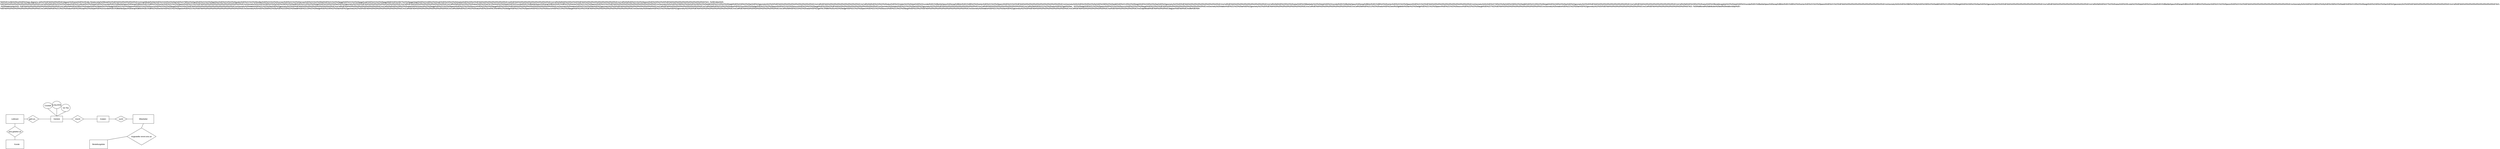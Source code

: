 <mxfile version="24.7.17">
  <diagram id="R2lEEEUBdFMjLlhIrx00" name="Page-1">
    <mxGraphModel dx="1245" dy="653" grid="1" gridSize="10" guides="1" tooltips="1" connect="1" arrows="1" fold="1" page="1" pageScale="1" pageWidth="850" pageHeight="1100" math="0" shadow="0" extFonts="Permanent Marker^https://fonts.googleapis.com/css?family=Permanent+Marker">
      <root>
        <mxCell id="0" />
        <mxCell id="1" parent="0" />
        <mxCell id="2lJx8aIQyMY3eyVQErQr-6" value="Zutaten" style="shape=rectangle;whiteSpace=wrap;html=1;direction=south;align=center;" vertex="1" parent="1">
          <mxGeometry x="650" y="780" width="80" height="40" as="geometry" />
        </mxCell>
        <mxCell id="2lJx8aIQyMY3eyVQErQr-7" value="Mitarbeiter" style="shape=rectangle;whiteSpace=wrap;html=1;" vertex="1" parent="1">
          <mxGeometry x="890" y="770" width="140" height="60" as="geometry" />
        </mxCell>
        <mxCell id="2lJx8aIQyMY3eyVQErQr-17" value="sucht" style="rhombus;whiteSpace=wrap;html=1;" vertex="1" parent="1">
          <mxGeometry x="770" y="780" width="80" height="40" as="geometry" />
        </mxCell>
        <mxCell id="2lJx8aIQyMY3eyVQErQr-19" value="Cocktail" style="ellipse;whiteSpace=wrap;html=1;" vertex="1" parent="1">
          <mxGeometry x="290" y="690" width="60" height="40" as="geometry" />
        </mxCell>
        <mxCell id="2lJx8aIQyMY3eyVQErQr-21" value="Long drink" style="ellipse;whiteSpace=wrap;html=1;" vertex="1" parent="1">
          <mxGeometry x="350" y="680" width="60" height="50" as="geometry" />
        </mxCell>
        <mxCell id="2lJx8aIQyMY3eyVQErQr-22" value="Ice-Tea" style="ellipse;whiteSpace=wrap;html=1;" vertex="1" parent="1">
          <mxGeometry x="410" y="700" width="60" height="50" as="geometry" />
        </mxCell>
        <mxCell id="2lJx8aIQyMY3eyVQErQr-26" value="geht an..." style="rhombus;whiteSpace=wrap;html=1;" vertex="1" parent="1">
          <mxGeometry x="180" y="775" width="80" height="50" as="geometry" />
        </mxCell>
        <mxCell id="2lJx8aIQyMY3eyVQErQr-27" value="" style="endArrow=none;html=1;rounded=0;entryX=0;entryY=0.5;entryDx=0;entryDy=0;exitX=1;exitY=0.5;exitDx=0;exitDy=0;" edge="1" parent="1" source="2lJx8aIQyMY3eyVQErQr-17" target="2lJx8aIQyMY3eyVQErQr-7">
          <mxGeometry width="50" height="50" relative="1" as="geometry">
            <mxPoint x="650" y="530" as="sourcePoint" />
            <mxPoint x="700" y="480" as="targetPoint" />
          </mxGeometry>
        </mxCell>
        <mxCell id="2lJx8aIQyMY3eyVQErQr-28" value="" style="endArrow=none;html=1;rounded=0;exitX=0.5;exitY=0;exitDx=0;exitDy=0;entryX=0;entryY=0.5;entryDx=0;entryDy=0;" edge="1" parent="1" source="2lJx8aIQyMY3eyVQErQr-6" target="2lJx8aIQyMY3eyVQErQr-17">
          <mxGeometry width="50" height="50" relative="1" as="geometry">
            <mxPoint x="550" y="730" as="sourcePoint" />
            <mxPoint x="590" y="700" as="targetPoint" />
          </mxGeometry>
        </mxCell>
        <mxCell id="2lJx8aIQyMY3eyVQErQr-29" value="" style="endArrow=none;html=1;rounded=0;entryX=0.5;entryY=1;entryDx=0;entryDy=0;exitX=0;exitY=0.5;exitDx=0;exitDy=0;" edge="1" parent="1" source="2lJx8aIQyMY3eyVQErQr-43" target="2lJx8aIQyMY3eyVQErQr-21">
          <mxGeometry width="50" height="50" relative="1" as="geometry">
            <mxPoint x="250" y="520" as="sourcePoint" />
            <mxPoint x="300" y="470" as="targetPoint" />
          </mxGeometry>
        </mxCell>
        <mxCell id="2lJx8aIQyMY3eyVQErQr-30" value="" style="endArrow=none;html=1;rounded=0;exitX=0;exitY=0.5;exitDx=0;exitDy=0;entryX=0.5;entryY=1;entryDx=0;entryDy=0;" edge="1" parent="1" source="2lJx8aIQyMY3eyVQErQr-43" target="2lJx8aIQyMY3eyVQErQr-19">
          <mxGeometry width="50" height="50" relative="1" as="geometry">
            <mxPoint x="230" y="580" as="sourcePoint" />
            <mxPoint x="280" y="530" as="targetPoint" />
          </mxGeometry>
        </mxCell>
        <mxCell id="2lJx8aIQyMY3eyVQErQr-31" value="" style="endArrow=none;html=1;rounded=0;entryX=0.5;entryY=1;entryDx=0;entryDy=0;exitX=0;exitY=0.5;exitDx=0;exitDy=0;" edge="1" parent="1" source="2lJx8aIQyMY3eyVQErQr-43" target="2lJx8aIQyMY3eyVQErQr-22">
          <mxGeometry width="50" height="50" relative="1" as="geometry">
            <mxPoint x="540" y="770" as="sourcePoint" />
            <mxPoint x="390" y="520" as="targetPoint" />
          </mxGeometry>
        </mxCell>
        <mxCell id="2lJx8aIQyMY3eyVQErQr-32" value="" style="endArrow=none;html=1;rounded=0;entryX=0.5;entryY=1;entryDx=0;entryDy=0;exitX=1;exitY=0.5;exitDx=0;exitDy=0;" edge="1" parent="1" source="2lJx8aIQyMY3eyVQErQr-44" target="2lJx8aIQyMY3eyVQErQr-6">
          <mxGeometry width="50" height="50" relative="1" as="geometry">
            <mxPoint x="360" y="640" as="sourcePoint" />
            <mxPoint x="410" y="590" as="targetPoint" />
          </mxGeometry>
        </mxCell>
        <mxCell id="2lJx8aIQyMY3eyVQErQr-35" value="&lt;span style=&quot;white-space: pre;&quot;&gt;&#x9;&lt;/span&gt;Kunde" style="rounded=0;whiteSpace=wrap;html=1;" vertex="1" parent="1">
          <mxGeometry x="40" y="940" width="120" height="60" as="geometry" />
        </mxCell>
        <mxCell id="2lJx8aIQyMY3eyVQErQr-36" value="" style="endArrow=none;html=1;rounded=0;entryX=0;entryY=0.5;entryDx=0;entryDy=0;exitX=1;exitY=0.5;exitDx=0;exitDy=0;" edge="1" parent="1" source="2lJx8aIQyMY3eyVQErQr-37" target="2lJx8aIQyMY3eyVQErQr-26">
          <mxGeometry width="50" height="50" relative="1" as="geometry">
            <mxPoint x="110" y="800" as="sourcePoint" />
            <mxPoint x="190" y="680" as="targetPoint" />
          </mxGeometry>
        </mxCell>
        <mxCell id="2lJx8aIQyMY3eyVQErQr-37" value="Lieferant" style="rounded=0;whiteSpace=wrap;html=1;" vertex="1" parent="1">
          <mxGeometry x="40" y="770" width="120" height="60" as="geometry" />
        </mxCell>
        <mxCell id="2lJx8aIQyMY3eyVQErQr-38" value="wird geliefert an" style="rhombus;whiteSpace=wrap;html=1;" vertex="1" parent="1">
          <mxGeometry x="45" y="850" width="110" height="70" as="geometry" />
        </mxCell>
        <mxCell id="2lJx8aIQyMY3eyVQErQr-39" value="" style="endArrow=none;html=1;rounded=0;entryX=0.5;entryY=1;entryDx=0;entryDy=0;exitX=0.5;exitY=0;exitDx=0;exitDy=0;" edge="1" parent="1" source="2lJx8aIQyMY3eyVQErQr-38" target="2lJx8aIQyMY3eyVQErQr-37">
          <mxGeometry width="50" height="50" relative="1" as="geometry">
            <mxPoint x="50" y="890" as="sourcePoint" />
            <mxPoint x="100" y="840" as="targetPoint" />
          </mxGeometry>
        </mxCell>
        <mxCell id="2lJx8aIQyMY3eyVQErQr-42" value="" style="endArrow=none;html=1;rounded=0;entryX=0.5;entryY=1;entryDx=0;entryDy=0;exitX=0.5;exitY=0;exitDx=0;exitDy=0;" edge="1" parent="1" source="2lJx8aIQyMY3eyVQErQr-35" target="2lJx8aIQyMY3eyVQErQr-38">
          <mxGeometry width="50" height="50" relative="1" as="geometry">
            <mxPoint x="120" y="900" as="sourcePoint" />
            <mxPoint x="110" y="840" as="targetPoint" />
          </mxGeometry>
        </mxCell>
        <mxCell id="2lJx8aIQyMY3eyVQErQr-44" value="mischt" style="rhombus;whiteSpace=wrap;html=1;" vertex="1" parent="1">
          <mxGeometry x="480" y="775" width="80" height="50" as="geometry" />
        </mxCell>
        <mxCell id="2lJx8aIQyMY3eyVQErQr-45" value="" style="endArrow=none;html=1;rounded=0;entryX=0.5;entryY=1;entryDx=0;entryDy=0;exitX=1;exitY=0.5;exitDx=0;exitDy=0;" edge="1" parent="1" source="2lJx8aIQyMY3eyVQErQr-26" target="2lJx8aIQyMY3eyVQErQr-43">
          <mxGeometry width="50" height="50" relative="1" as="geometry">
            <mxPoint x="320" y="800" as="sourcePoint" />
            <mxPoint x="560" y="800" as="targetPoint" />
          </mxGeometry>
        </mxCell>
        <mxCell id="2lJx8aIQyMY3eyVQErQr-43" value="Getränk" style="shape=rectangle;whiteSpace=wrap;html=1;direction=south;align=center;" vertex="1" parent="1">
          <mxGeometry x="340" y="780" width="80" height="40" as="geometry" />
        </mxCell>
        <mxCell id="2lJx8aIQyMY3eyVQErQr-47" value="" style="endArrow=none;html=1;rounded=0;entryX=0;entryY=0.5;entryDx=0;entryDy=0;exitX=0.5;exitY=0;exitDx=0;exitDy=0;" edge="1" parent="1" source="2lJx8aIQyMY3eyVQErQr-43" target="2lJx8aIQyMY3eyVQErQr-44">
          <mxGeometry width="50" height="50" relative="1" as="geometry">
            <mxPoint x="560" y="820" as="sourcePoint" />
            <mxPoint x="580" y="820" as="targetPoint" />
          </mxGeometry>
        </mxCell>
        <mxCell id="2lJx8aIQyMY3eyVQErQr-51" value="Bestellungsliste" style="rounded=0;whiteSpace=wrap;html=1;" vertex="1" parent="1">
          <mxGeometry x="600" y="940" width="120" height="60" as="geometry" />
        </mxCell>
        <mxCell id="2lJx8aIQyMY3eyVQErQr-53" value="Angestellte nimmt eins an" style="rhombus;whiteSpace=wrap;html=1;" vertex="1" parent="1">
          <mxGeometry x="850" y="860" width="195" height="115" as="geometry" />
        </mxCell>
        <UserObject label="%0A%3Cmxfile%20host%3D%22app.diagrams.net%22%3E%0A%20%20%3Cdiagram%20name%3D%22Entity-Relationship%20Model%22%3E%0A%20%20%20%20%3CmxGraphModel%20dx%3D%221024%22%20dy%3D%22768%22%20grid%3D%221%22%20gridSize%3D%2210%22%20guides%3D%221%22%20tooltips%3D%221%22%20connect%3D%221%22%20arrows%3D%221%22%20fold%3D%221%22%20page%3D%221%22%20pageScale%3D%221%22%20pageWidth%3D%22827%22%20pageHeight%3D%221169%22%20math%3D%220%22%20shadow%3D%220%22%3E%0A%20%20%20%20%20%20%3Croot%3E%0A%20%20%20%20%20%20%20%20%3CmxCell%20id%3D%220%22%20/%3E%0A%20%20%20%20%20%20%20%20%3CmxCell%20id%3D%221%22%20parent%3D%220%22%20/%3E%0A%20%20%20%20%20%20%20%20%3C%21--%20Entities%20--%3E%0A%20%20%20%20%20%20%20%20%3CmxCell%20id%3D%222%22%20value%3D%22Lieferant%22%20style%3D%22rounded%3D1%3BwhiteSpace%3Dwrap%3Bhtml%3D1%3B%22%20vertex%3D%221%22%20parent%3D%221%22%3E%0A%20%20%20%20%20%20%20%20%20%20%3CmxGeometry%20x%3D%2280%22%20y%3D%2260%22%20width%3D%22120%22%20height%3D%2240%22%20as%3D%22geometry%22%20/%3E%0A%20%20%20%20%20%20%20%20%3C/mxCell%3E%0A%20%20%20%20%20%20%20%20%3CmxCell%20id%3D%223%22%20value%3D%22Getr%C3%A4nk%22%20style%3D%22rounded%3D1%3BwhiteSpace%3Dwrap%3Bhtml%3D1%3B%22%20vertex%3D%221%22%20parent%3D%221%22%3E%0A%20%20%20%20%20%20%20%20%20%20%3CmxGeometry%20x%3D%22300%22%20y%3D%2260%22%20width%3D%22120%22%20height%3D%2240%22%20as%3D%22geometry%22%20/%3E%0A%20%20%20%20%20%20%20%20%3C/mxCell%3E%0A%20%20%20%20%20%20%20%20%3CmxCell%20id%3D%224%22%20value%3D%22Zutaten%22%20style%3D%22rounded%3D1%3BwhiteSpace%3Dwrap%3Bhtml%3D1%3B%22%20vertex%3D%221%22%20parent%3D%221%22%3E%0A%20%20%20%20%20%20%20%20%20%20%3CmxGeometry%20x%3D%22520%22%20y%3D%2260%22%20width%3D%22120%22%20height%3D%2240%22%20as%3D%22geometry%22%20/%3E%0A%20%20%20%20%20%20%20%20%3C/mxCell%3E%0A%20%20%20%20%20%20%20%20%3CmxCell%20id%3D%225%22%20value%3D%22Mitarbeiter%22%20style%3D%22rounded%3D1%3BwhiteSpace%3Dwrap%3Bhtml%3D1%3B%22%20vertex%3D%221%22%20parent%3D%221%22%3E%0A%20%20%20%20%20%20%20%20%20%20%3CmxGeometry%20x%3D%22740%22%20y%3D%2260%22%20width%3D%22120%22%20height%3D%2240%22%20as%3D%22geometry%22%20/%3E%0A%20%20%20%20%20%20%20%20%3C/mxCell%3E%0A%20%20%20%20%20%20%20%20%3CmxCell%20id%3D%226%22%20value%3D%22Bestellungsliste%22%20style%3D%22rounded%3D1%3BwhiteSpace%3Dwrap%3Bhtml%3D1%3B%22%20vertex%3D%221%22%20parent%3D%221%22%3E%0A%20%20%20%20%20%20%20%20%20%20%3CmxGeometry%20x%3D%22960%22%20y%3D%2260%22%20width%3D%22120%22%20height%3D%2240%22%20as%3D%22geometry%22%20/%3E%0A%20%20%20%20%20%20%20%20%3C/mxCell%3E%0A%20%20%20%20%20%20%20%20%3CmxCell%20id%3D%227%22%20value%3D%22Kunde%22%20style%3D%22rounded%3D1%3BwhiteSpace%3Dwrap%3Bhtml%3D1%3B%22%20vertex%3D%221%22%20parent%3D%221%22%3E%0A%20%20%20%20%20%20%20%20%20%20%3CmxGeometry%20x%3D%221180%22%20y%3D%2260%22%20width%3D%22120%22%20height%3D%2240%22%20as%3D%22geometry%22%20/%3E%0A%20%20%20%20%20%20%20%20%3C/mxCell%3E%0A%20%20%20%20%20%20%20%20%3C%21--%20Relationships%20--%3E%0A%20%20%20%20%20%20%20%20%3CmxCell%20id%3D%228%22%20value%3D%22liefert%22%20edge%3D%221%22%20parent%3D%221%22%20source%3D%222%22%20target%3D%224%22%3E%0A%20%20%20%20%20%20%20%20%20%20%3CmxGeometry%20relative%3D%221%22%20as%3D%22geometry%22%20/%3E%0A%20%20%20%20%20%20%20%20%3C/mxCell%3E%0A%20%20%20%20%20%20%20%20%3CmxCell%20id%3D%229%22%20value%3D%22mischt%22%20edge%3D%221%22%20parent%3D%221%22%20source%3D%223%22%20target%3D%224%22%3E%0A%20%20%20%20%20%20%20%20%20%20%3CmxGeometry%20relative%3D%221%22%20as%3D%22geometry%22%20/%3E%0A%20%20%20%20%20%20%20%20%3C/mxCell%3E%0A%20%20%20%20%20%20%20%20%3CmxCell%20id%3D%2210%22%20value%3D%22sucht%22%20edge%3D%221%22%20parent%3D%221%22%20source%3D%224%22%20target%3D%225%22%3E%0A%20%20%20%20%20%20%20%20%20%20%3CmxGeometry%20relative%3D%221%22%20as%3D%22geometry%22%20/%3E%0A%20%20%20%20%20%20%20%20%3C/mxCell%3E%0A%20%20%20%20%20%20%20%20%3CmxCell%20id%3D%2211%22%20value%3D%22geht%20an...%22%20edge%3D%221%22%20parent%3D%221%22%20source%3D%222%22%20target%3D%223%22%3E%0A%20%20%20%20%20%20%20%20%20%20%3CmxGeometry%20relative%3D%221%22%20as%3D%22geometry%22%20/%3E%0A%20%20%20%20%20%20%20%20%3C/mxCell%3E%0A%20%20%20%20%20%20%20%20%3CmxCell%20id%3D%2212%22%20value%3D%22wird%20geliefert%20an%22%20edge%3D%221%22%20parent%3D%221%22%20source%3D%222%22%20target%3D%227%22%3E%0A%20%20%20%20%20%20%20%20%20%20%3CmxGeometry%20relative%3D%221%22%20as%3D%22geometry%22%20/%3E%0A%20%20%20%20%20%20%20%20%3C/mxCell%3E%0A%20%20%20%20%20%20%20%20%3C%21--%20Additional%20attributes%20and%20relationships%20--%3E%0A%20%20%20%20%20%20%20%20%3CmxCell%20id%3D%2213%22%20value%3D%22Rezept%22%20style%3D%22rounded%3D1%3BwhiteSpace%3Dwrap%3Bhtml%3D1%3B%22%20vertex%3D%221%22%20parent%3D%221%22%3E%0A%20%20%20%20%20%20%20%20%20%20%3CmxGeometry%20x%3D%22630%22%20y%3D%22220%22%20width%3D%22120%22%20height%3D%2240%22%20as%3D%22geometry%22%20/%3E%0A%20%20%20%20%20%20%20%20%3C/mxCell%3E%0A%20%20%20%20%20%20%20%20%3CmxCell%20id%3D%2214%22%20value%3D%22enth%C3%A4lt%22%20edge%3D%221%22%20parent%3D%221%22%20source%3D%2213%22%20target%3D%224%22%3E%0A%20%20%20%20%20%20%20%20%20%20%3CmxGeometry%20relative%3D%221%22%20as%3D%22geometry%22%20/%3E%0A%20%20%20%20%20%20%20%20%3C/mxCell%3E%0A%20%20%20%20%20%20%20%20%3CmxCell%20id%3D%2215%22%20value%3D%22geh%C3%B6rt%20zu%22%20edge%3D%221%22%20parent%3D%221%22%20source%3D%2213%22%20target%3D%223%22%3E%0A%20%20%20%20%20%20%20%20%20%20%3CmxGeometry%20relative%3D%221%22%20as%3D%22geometry%22%20/%3E%0A%20%20%20%20%20%20%20%20%3C/mxCell%3E%0A%20%20%20%20%20%20%3C/root%3E%0A%20%20%20%20%3C/mxGraphModel%3E%0A%20%20%3C/diagram%3E%0A%3C/mxfile%3E%0A" link="%0A%3Cmxfile%20host%3D%22app.diagrams.net%22%3E%0A%20%20%3Cdiagram%20name%3D%22Entity-Relationship%20Model%22%3E%0A%20%20%20%20%3CmxGraphModel%20dx%3D%221024%22%20dy%3D%22768%22%20grid%3D%221%22%20gridSize%3D%2210%22%20guides%3D%221%22%20tooltips%3D%221%22%20connect%3D%221%22%20arrows%3D%221%22%20fold%3D%221%22%20page%3D%221%22%20pageScale%3D%221%22%20pageWidth%3D%22827%22%20pageHeight%3D%221169%22%20math%3D%220%22%20shadow%3D%220%22%3E%0A%20%20%20%20%20%20%3Croot%3E%0A%20%20%20%20%20%20%20%20%3CmxCell%20id%3D%220%22%20/%3E%0A%20%20%20%20%20%20%20%20%3CmxCell%20id%3D%221%22%20parent%3D%220%22%20/%3E%0A%20%20%20%20%20%20%20%20%3C%21--%20Entities%20--%3E%0A%20%20%20%20%20%20%20%20%3CmxCell%20id%3D%222%22%20value%3D%22Lieferant%22%20style%3D%22rounded%3D1%3BwhiteSpace%3Dwrap%3Bhtml%3D1%3B%22%20vertex%3D%221%22%20parent%3D%221%22%3E%0A%20%20%20%20%20%20%20%20%20%20%3CmxGeometry%20x%3D%2280%22%20y%3D%2260%22%20width%3D%22120%22%20height%3D%2240%22%20as%3D%22geometry%22%20/%3E%0A%20%20%20%20%20%20%20%20%3C/mxCell%3E%0A%20%20%20%20%20%20%20%20%3CmxCell%20id%3D%223%22%20value%3D%22Getr%C3%A4nk%22%20style%3D%22rounded%3D1%3BwhiteSpace%3Dwrap%3Bhtml%3D1%3B%22%20vertex%3D%221%22%20parent%3D%221%22%3E%0A%20%20%20%20%20%20%20%20%20%20%3CmxGeometry%20x%3D%22300%22%20y%3D%2260%22%20width%3D%22120%22%20height%3D%2240%22%20as%3D%22geometry%22%20/%3E%0A%20%20%20%20%20%20%20%20%3C/mxCell%3E%0A%20%20%20%20%20%20%20%20%3CmxCell%20id%3D%224%22%20value%3D%22Zutaten%22%20style%3D%22rounded%3D1%3BwhiteSpace%3Dwrap%3Bhtml%3D1%3B%22%20vertex%3D%221%22%20parent%3D%221%22%3E%0A%20%20%20%20%20%20%20%20%20%20%3CmxGeometry%20x%3D%22520%22%20y%3D%2260%22%20width%3D%22120%22%20height%3D%2240%22%20as%3D%22geometry%22%20/%3E%0A%20%20%20%20%20%20%20%20%3C/mxCell%3E%0A%20%20%20%20%20%20%20%20%3CmxCell%20id%3D%225%22%20value%3D%22Mitarbeiter%22%20style%3D%22rounded%3D1%3BwhiteSpace%3Dwrap%3Bhtml%3D1%3B%22%20vertex%3D%221%22%20parent%3D%221%22%3E%0A%20%20%20%20%20%20%20%20%20%20%3CmxGeometry%20x%3D%22740%22%20y%3D%2260%22%20width%3D%22120%22%20height%3D%2240%22%20as%3D%22geometry%22%20/%3E%0A%20%20%20%20%20%20%20%20%3C/mxCell%3E%0A%20%20%20%20%20%20%20%20%3CmxCell%20id%3D%226%22%20value%3D%22Bestellungsliste%22%20style%3D%22rounded%3D1%3BwhiteSpace%3Dwrap%3Bhtml%3D1%3B%22%20vertex%3D%221%22%20parent%3D%221%22%3E%0A%20%20%20%20%20%20%20%20%20%20%3CmxGeometry%20x%3D%22960%22%20y%3D%2260%22%20width%3D%22120%22%20height%3D%2240%22%20as%3D%22geometry%22%20/%3E%0A%20%20%20%20%20%20%20%20%3C/mxCell%3E%0A%20%20%20%20%20%20%20%20%3CmxCell%20id%3D%227%22%20value%3D%22Kunde%22%20style%3D%22rounded%3D1%3BwhiteSpace%3Dwrap%3Bhtml%3D1%3B%22%20vertex%3D%221%22%20parent%3D%221%22%3E%0A%20%20%20%20%20%20%20%20%20%20%3CmxGeometry%20x%3D%221180%22%20y%3D%2260%22%20width%3D%22120%22%20height%3D%2240%22%20as%3D%22geometry%22%20/%3E%0A%20%20%20%20%20%20%20%20%3C/mxCell%3E%0A%20%20%20%20%20%20%20%20%3C%21--%20Relationships%20--%3E%0A%20%20%20%20%20%20%20%20%3CmxCell%20id%3D%228%22%20value%3D%22liefert%22%20edge%3D%221%22%20parent%3D%221%22%20source%3D%222%22%20target%3D%224%22%3E%0A%20%20%20%20%20%20%20%20%20%20%3CmxGeometry%20relative%3D%221%22%20as%3D%22geometry%22%20/%3E%0A%20%20%20%20%20%20%20%20%3C/mxCell%3E%0A%20%20%20%20%20%20%20%20%3CmxCell%20id%3D%229%22%20value%3D%22mischt%22%20edge%3D%221%22%20parent%3D%221%22%20source%3D%223%22%20target%3D%224%22%3E%0A%20%20%20%20%20%20%20%20%20%20%3CmxGeometry%20relative%3D%221%22%20as%3D%22geometry%22%20/%3E%0A%20%20%20%20%20%20%20%20%3C/mxCell%3E%0A%20%20%20%20%20%20%20%20%3CmxCell%20id%3D%2210%22%20value%3D%22sucht%22%20edge%3D%221%22%20parent%3D%221%22%20source%3D%224%22%20target%3D%225%22%3E%0A%20%20%20%20%20%20%20%20%20%20%3CmxGeometry%20relative%3D%221%22%20as%3D%22geometry%22%20/%3E%0A%20%20%20%20%20%20%20%20%3C/mxCell%3E%0A%20%20%20%20%20%20%20%20%3CmxCell%20id%3D%2211%22%20value%3D%22geht%20an...%22%20edge%3D%221%22%20parent%3D%221%22%20source%3D%222%22%20target%3D%223%22%3E%0A%20%20%20%20%20%20%20%20%20%20%3CmxGeometry%20relative%3D%221%22%20as%3D%22geometry%22%20/%3E%0A%20%20%20%20%20%20%20%20%3C/mxCell%3E%0A%20%20%20%20%20%20%20%20%3CmxCell%20id%3D%2212%22%20value%3D%22wird%20geliefert%20an%22%20edge%3D%221%22%20parent%3D%221%22%20source%3D%222%22%20target%3D%227%22%3E%0A%20%20%20%20%20%20%20%20%20%20%3CmxGeometry%20relative%3D%221%22%20as%3D%22geometry%22%20/%3E%0A%20%20%20%20%20%20%20%20%3C/mxCell%3E%0A%20%20%20%20%20%20%20%20%3C%21--%20Additional%20attributes%20and%20relationships%20--%3E%0A%20%20%20%20%20%20%20%20%3CmxCell%20id%3D%2213%22%20value%3D%22Rezept%22%20style%3D%22rounded%3D1%3BwhiteSpace%3Dwrap%3Bhtml%3D1%3B%22%20vertex%3D%221%22%20parent%3D%221%22%3E%0A%20%20%20%20%20%20%20%20%20%20%3CmxGeometry%20x%3D%22630%22%20y%3D%22220%22%20width%3D%22120%22%20height%3D%2240%22%20as%3D%22geometry%22%20/%3E%0A%20%20%20%20%20%20%20%20%3C/mxCell%3E%0A%20%20%20%20%20%20%20%20%3CmxCell%20id%3D%2214%22%20value%3D%22enth%C3%A4lt%22%20edge%3D%221%22%20parent%3D%221%22%20source%3D%2213%22%20target%3D%224%22%3E%0A%20%20%20%20%20%20%20%20%20%20%3CmxGeometry%20relative%3D%221%22%20as%3D%22geometry%22%20/%3E%0A%20%20%20%20%20%20%20%20%3C/mxCell%3E%0A%20%20%20%20%20%20%20%20%3CmxCell%20id%3D%2215%22%20value%3D%22geh%C3%B6rt%20zu%22%20edge%3D%221%22%20parent%3D%221%22%20source%3D%2213%22%20target%3D%223%22%3E%0A%20%20%20%20%20%20%20%20%20%20%3CmxGeometry%20relative%3D%221%22%20as%3D%22geometry%22%20/%3E%0A%20%20%20%20%20%20%20%20%3C/mxCell%3E%0A%20%20%20%20%20%20%3C/root%3E%0A%20%20%20%20%3C/mxGraphModel%3E%0A%20%20%3C/diagram%3E%0A%3C/mxfile%3E%0A" id="2lJx8aIQyMY3eyVQErQr-59">
          <mxCell style="text;whiteSpace=wrap;html=1;" vertex="1" parent="1">
            <mxGeometry width="560" height="140" as="geometry" />
          </mxCell>
        </UserObject>
        <UserObject label="%0A%3Cmxfile%20host%3D%22app.diagrams.net%22%3E%0A%20%20%3Cdiagram%20name%3D%22Entity-Relationship%20Model%22%3E%0A%20%20%20%20%3CmxGraphModel%20dx%3D%221024%22%20dy%3D%22768%22%20grid%3D%221%22%20gridSize%3D%2210%22%20guides%3D%221%22%20tooltips%3D%221%22%20connect%3D%221%22%20arrows%3D%221%22%20fold%3D%221%22%20page%3D%221%22%20pageScale%3D%221%22%20pageWidth%3D%22827%22%20pageHeight%3D%221169%22%20math%3D%220%22%20shadow%3D%220%22%3E%0A%20%20%20%20%20%20%3Croot%3E%0A%20%20%20%20%20%20%20%20%3CmxCell%20id%3D%220%22%20/%3E%0A%20%20%20%20%20%20%20%20%3CmxCell%20id%3D%221%22%20parent%3D%220%22%20/%3E%0A%20%20%20%20%20%20%20%20%3C%21--%20Entities%20--%3E%0A%20%20%20%20%20%20%20%20%3CmxCell%20id%3D%222%22%20value%3D%22Lieferant%22%20style%3D%22rounded%3D1%3BwhiteSpace%3Dwrap%3Bhtml%3D1%3B%22%20vertex%3D%221%22%20parent%3D%221%22%3E%0A%20%20%20%20%20%20%20%20%20%20%3CmxGeometry%20x%3D%2280%22%20y%3D%2260%22%20width%3D%22120%22%20height%3D%2240%22%20as%3D%22geometry%22%20/%3E%0A%20%20%20%20%20%20%20%20%3C/mxCell%3E%0A%20%20%20%20%20%20%20%20%3CmxCell%20id%3D%223%22%20value%3D%22Getr%C3%A4nk%22%20style%3D%22rounded%3D1%3BwhiteSpace%3Dwrap%3Bhtml%3D1%3B%22%20vertex%3D%221%22%20parent%3D%221%22%3E%0A%20%20%20%20%20%20%20%20%20%20%3CmxGeometry%20x%3D%22300%22%20y%3D%2260%22%20width%3D%22120%22%20height%3D%2240%22%20as%3D%22geometry%22%20/%3E%0A%20%20%20%20%20%20%20%20%3C/mxCell%3E%0A%20%20%20%20%20%20%20%20%3CmxCell%20id%3D%224%22%20value%3D%22Zutaten%22%20style%3D%22rounded%3D1%3BwhiteSpace%3Dwrap%3Bhtml%3D1%3B%22%20vertex%3D%221%22%20parent%3D%221%22%3E%0A%20%20%20%20%20%20%20%20%20%20%3CmxGeometry%20x%3D%22520%22%20y%3D%2260%22%20width%3D%22120%22%20height%3D%2240%22%20as%3D%22geometry%22%20/%3E%0A%20%20%20%20%20%20%20%20%3C/mxCell%3E%0A%20%20%20%20%20%20%20%20%3CmxCell%20id%3D%225%22%20value%3D%22Mitarbeiter%22%20style%3D%22rounded%3D1%3BwhiteSpace%3Dwrap%3Bhtml%3D1%3B%22%20vertex%3D%221%22%20parent%3D%221%22%3E%0A%20%20%20%20%20%20%20%20%20%20%3CmxGeometry%20x%3D%22740%22%20y%3D%2260%22%20width%3D%22120%22%20height%3D%2240%22%20as%3D%22geometry%22%20/%3E%0A%20%20%20%20%20%20%20%20%3C/mxCell%3E%0A%20%20%20%20%20%20%20%20%3CmxCell%20id%3D%226%22%20value%3D%22Bestellungsliste%22%20style%3D%22rounded%3D1%3BwhiteSpace%3Dwrap%3Bhtml%3D1%3B%22%20vertex%3D%221%22%20parent%3D%221%22%3E%0A%20%20%20%20%20%20%20%20%20%20%3CmxGeometry%20x%3D%22960%22%20y%3D%2260%22%20width%3D%22120%22%20height%3D%2240%22%20as%3D%22geometry%22%20/%3E%0A%20%20%20%20%20%20%20%20%3C/mxCell%3E%0A%20%20%20%20%20%20%20%20%3CmxCell%20id%3D%227%22%20value%3D%22Kunde%22%20style%3D%22rounded%3D1%3BwhiteSpace%3Dwrap%3Bhtml%3D1%3B%22%20vertex%3D%221%22%20parent%3D%221%22%3E%0A%20%20%20%20%20%20%20%20%20%20%3CmxGeometry%20x%3D%221180%22%20y%3D%2260%22%20width%3D%22120%22%20height%3D%2240%22%20as%3D%22geometry%22%20/%3E%0A%20%20%20%20%20%20%20%20%3C/mxCell%3E%0A%20%20%20%20%20%20%20%20%3C%21--%20Relationships%20--%3E%0A%20%20%20%20%20%20%20%20%3CmxCell%20id%3D%228%22%20value%3D%22liefert%22%20edge%3D%221%22%20parent%3D%221%22%20source%3D%222%22%20target%3D%224%22%3E%0A%20%20%20%20%20%20%20%20%20%20%3CmxGeometry%20relative%3D%221%22%20as%3D%22geometry%22%20/%3E%0A%20%20%20%20%20%20%20%20%3C/mxCell%3E%0A%20%20%20%20%20%20%20%20%3CmxCell%20id%3D%229%22%20value%3D%22mischt%22%20edge%3D%221%22%20parent%3D%221%22%20source%3D%223%22%20target%3D%224%22%3E%0A%20%20%20%20%20%20%20%20%20%20%3CmxGeometry%20relative%3D%221%22%20as%3D%22geometry%22%20/%3E%0A%20%20%20%20%20%20%20%20%3C/mxCell%3E%0A%20%20%20%20%20%20%20%20%3CmxCell%20id%3D%2210%22%20value%3D%22sucht%22%20edge%3D%221%22%20parent%3D%221%22%20source%3D%224%22%20target%3D%225%22%3E%0A%20%20%20%20%20%20%20%20%20%20%3CmxGeometry%20relative%3D%221%22%20as%3D%22geometry%22%20/%3E%0A%20%20%20%20%20%20%20%20%3C/mxCell%3E%0A%20%20%20%20%20%20%20%20%3CmxCell%20id%3D%2211%22%20value%3D%22geht%20an...%22%20edge%3D%221%22%20parent%3D%221%22%20source%3D%222%22%20target%3D%223%22%3E%0A%20%20%20%20%20%20%20%20%20%20%3CmxGeometry%20relative%3D%221%22%20as%3D%22geometry%22%20/%3E%0A%20%20%20%20%20%20%20%20%3C/mxCell%3E%0A%20%20%20%20%20%20%20%20%3CmxCell%20id%3D%2212%22%20value%3D%22wird%20geliefert%20an%22%20edge%3D%221%22%20parent%3D%221%22%20source%3D%222%22%20target%3D%227%22%3E%0A%20%20%20%20%20%20%20%20%20%20%3CmxGeometry%20relative%3D%221%22%20as%3D%22geometry%22%20/%3E%0A%20%20%20%20%20%20%20%20%3C/mxCell%3E%0A%20%20%20%20%20%20%20%20%3C%21--%20Additional%20attributes%20and%20relationships%20--%3E%0A%20%20%20%20%20%20%20%20%3CmxCell%20id%3D%2213%22%20value%3D%22Rezept%22%20style%3D%22rounded%3D1%3BwhiteSpace%3Dwrap%3Bhtml%3D1%3B%22%20vertex%3D%221%22%20parent%3D%221%22%3E%0A%20%20%20%20%20%20%20%20%20%20%3CmxGeometry%20x%3D%22630%22%20y%3D%22220%22%20width%3D%22120%22%20height%3D%2240%22%20as%3D%22geometry%22%20/%3E%0A%20%20%20%20%20%20%20%20%3C/mxCell%3E%0A%20%20%20%20%20%20%20%20%3CmxCell%20id%3D%2214%22%20value%3D%22enth%C3%A4lt%22%20edge%3D%221%22%20parent%3D%221%22%20source%3D%2213%22%20target%3D%224%22%3E%0A%20%20%20%20%20%20%20%20%20%20%3CmxGeometry%20relative%3D%221%22%20as%3D%22geometry%22%20/%3E%0A%20%20%20%20%20%20%20%20%3C/mxCell%3E%0A%20%20%20%20%20%20%20%20%3CmxCell%20id%3D%2215%22%20value%3D%22geh%C3%B6rt%20zu%22%20edge%3D%221%22%20parent%3D%221%22%20source%3D%2213%22%20target%3D%223%22%3E%0A%20%20%20%20%20%20%20%20%20%20%3CmxGeometry%20relative%3D%221%22%20as%3D%22geometry%22%20/%3E%0A%20%20%20%20%20%20%20%20%3C/mxCell%3E%0A%20%20%20%20%20%20%3C/root%3E%0A%20%20%20%20%3C/mxGraphModel%3E%0A%20%20%3C/diagram%3E%0A%3C/mxfile%3E%0A" link="%0A%3Cmxfile%20host%3D%22app.diagrams.net%22%3E%0A%20%20%3Cdiagram%20name%3D%22Entity-Relationship%20Model%22%3E%0A%20%20%20%20%3CmxGraphModel%20dx%3D%221024%22%20dy%3D%22768%22%20grid%3D%221%22%20gridSize%3D%2210%22%20guides%3D%221%22%20tooltips%3D%221%22%20connect%3D%221%22%20arrows%3D%221%22%20fold%3D%221%22%20page%3D%221%22%20pageScale%3D%221%22%20pageWidth%3D%22827%22%20pageHeight%3D%221169%22%20math%3D%220%22%20shadow%3D%220%22%3E%0A%20%20%20%20%20%20%3Croot%3E%0A%20%20%20%20%20%20%20%20%3CmxCell%20id%3D%220%22%20/%3E%0A%20%20%20%20%20%20%20%20%3CmxCell%20id%3D%221%22%20parent%3D%220%22%20/%3E%0A%20%20%20%20%20%20%20%20%3C%21--%20Entities%20--%3E%0A%20%20%20%20%20%20%20%20%3CmxCell%20id%3D%222%22%20value%3D%22Lieferant%22%20style%3D%22rounded%3D1%3BwhiteSpace%3Dwrap%3Bhtml%3D1%3B%22%20vertex%3D%221%22%20parent%3D%221%22%3E%0A%20%20%20%20%20%20%20%20%20%20%3CmxGeometry%20x%3D%2280%22%20y%3D%2260%22%20width%3D%22120%22%20height%3D%2240%22%20as%3D%22geometry%22%20/%3E%0A%20%20%20%20%20%20%20%20%3C/mxCell%3E%0A%20%20%20%20%20%20%20%20%3CmxCell%20id%3D%223%22%20value%3D%22Getr%C3%A4nk%22%20style%3D%22rounded%3D1%3BwhiteSpace%3Dwrap%3Bhtml%3D1%3B%22%20vertex%3D%221%22%20parent%3D%221%22%3E%0A%20%20%20%20%20%20%20%20%20%20%3CmxGeometry%20x%3D%22300%22%20y%3D%2260%22%20width%3D%22120%22%20height%3D%2240%22%20as%3D%22geometry%22%20/%3E%0A%20%20%20%20%20%20%20%20%3C/mxCell%3E%0A%20%20%20%20%20%20%20%20%3CmxCell%20id%3D%224%22%20value%3D%22Zutaten%22%20style%3D%22rounded%3D1%3BwhiteSpace%3Dwrap%3Bhtml%3D1%3B%22%20vertex%3D%221%22%20parent%3D%221%22%3E%0A%20%20%20%20%20%20%20%20%20%20%3CmxGeometry%20x%3D%22520%22%20y%3D%2260%22%20width%3D%22120%22%20height%3D%2240%22%20as%3D%22geometry%22%20/%3E%0A%20%20%20%20%20%20%20%20%3C/mxCell%3E%0A%20%20%20%20%20%20%20%20%3CmxCell%20id%3D%225%22%20value%3D%22Mitarbeiter%22%20style%3D%22rounded%3D1%3BwhiteSpace%3Dwrap%3Bhtml%3D1%3B%22%20vertex%3D%221%22%20parent%3D%221%22%3E%0A%20%20%20%20%20%20%20%20%20%20%3CmxGeometry%20x%3D%22740%22%20y%3D%2260%22%20width%3D%22120%22%20height%3D%2240%22%20as%3D%22geometry%22%20/%3E%0A%20%20%20%20%20%20%20%20%3C/mxCell%3E%0A%20%20%20%20%20%20%20%20%3CmxCell%20id%3D%226%22%20value%3D%22Bestellungsliste%22%20style%3D%22rounded%3D1%3BwhiteSpace%3Dwrap%3Bhtml%3D1%3B%22%20vertex%3D%221%22%20parent%3D%221%22%3E%0A%20%20%20%20%20%20%20%20%20%20%3CmxGeometry%20x%3D%22960%22%20y%3D%2260%22%20width%3D%22120%22%20height%3D%2240%22%20as%3D%22geometry%22%20/%3E%0A%20%20%20%20%20%20%20%20%3C/mxCell%3E%0A%20%20%20%20%20%20%20%20%3CmxCell%20id%3D%227%22%20value%3D%22Kunde%22%20style%3D%22rounded%3D1%3BwhiteSpace%3Dwrap%3Bhtml%3D1%3B%22%20vertex%3D%221%22%20parent%3D%221%22%3E%0A%20%20%20%20%20%20%20%20%20%20%3CmxGeometry%20x%3D%221180%22%20y%3D%2260%22%20width%3D%22120%22%20height%3D%2240%22%20as%3D%22geometry%22%20/%3E%0A%20%20%20%20%20%20%20%20%3C/mxCell%3E%0A%20%20%20%20%20%20%20%20%3C%21--%20Relationships%20--%3E%0A%20%20%20%20%20%20%20%20%3CmxCell%20id%3D%228%22%20value%3D%22liefert%22%20edge%3D%221%22%20parent%3D%221%22%20source%3D%222%22%20target%3D%224%22%3E%0A%20%20%20%20%20%20%20%20%20%20%3CmxGeometry%20relative%3D%221%22%20as%3D%22geometry%22%20/%3E%0A%20%20%20%20%20%20%20%20%3C/mxCell%3E%0A%20%20%20%20%20%20%20%20%3CmxCell%20id%3D%229%22%20value%3D%22mischt%22%20edge%3D%221%22%20parent%3D%221%22%20source%3D%223%22%20target%3D%224%22%3E%0A%20%20%20%20%20%20%20%20%20%20%3CmxGeometry%20relative%3D%221%22%20as%3D%22geometry%22%20/%3E%0A%20%20%20%20%20%20%20%20%3C/mxCell%3E%0A%20%20%20%20%20%20%20%20%3CmxCell%20id%3D%2210%22%20value%3D%22sucht%22%20edge%3D%221%22%20parent%3D%221%22%20source%3D%224%22%20target%3D%225%22%3E%0A%20%20%20%20%20%20%20%20%20%20%3CmxGeometry%20relative%3D%221%22%20as%3D%22geometry%22%20/%3E%0A%20%20%20%20%20%20%20%20%3C/mxCell%3E%0A%20%20%20%20%20%20%20%20%3CmxCell%20id%3D%2211%22%20value%3D%22geht%20an...%22%20edge%3D%221%22%20parent%3D%221%22%20source%3D%222%22%20target%3D%223%22%3E%0A%20%20%20%20%20%20%20%20%20%20%3CmxGeometry%20relative%3D%221%22%20as%3D%22geometry%22%20/%3E%0A%20%20%20%20%20%20%20%20%3C/mxCell%3E%0A%20%20%20%20%20%20%20%20%3CmxCell%20id%3D%2212%22%20value%3D%22wird%20geliefert%20an%22%20edge%3D%221%22%20parent%3D%221%22%20source%3D%222%22%20target%3D%227%22%3E%0A%20%20%20%20%20%20%20%20%20%20%3CmxGeometry%20relative%3D%221%22%20as%3D%22geometry%22%20/%3E%0A%20%20%20%20%20%20%20%20%3C/mxCell%3E%0A%20%20%20%20%20%20%20%20%3C%21--%20Additional%20attributes%20and%20relationships%20--%3E%0A%20%20%20%20%20%20%20%20%3CmxCell%20id%3D%2213%22%20value%3D%22Rezept%22%20style%3D%22rounded%3D1%3BwhiteSpace%3Dwrap%3Bhtml%3D1%3B%22%20vertex%3D%221%22%20parent%3D%221%22%3E%0A%20%20%20%20%20%20%20%20%20%20%3CmxGeometry%20x%3D%22630%22%20y%3D%22220%22%20width%3D%22120%22%20height%3D%2240%22%20as%3D%22geometry%22%20/%3E%0A%20%20%20%20%20%20%20%20%3C/mxCell%3E%0A%20%20%20%20%20%20%20%20%3CmxCell%20id%3D%2214%22%20value%3D%22enth%C3%A4lt%22%20edge%3D%221%22%20parent%3D%221%22%20source%3D%2213%22%20target%3D%224%22%3E%0A%20%20%20%20%20%20%20%20%20%20%3CmxGeometry%20relative%3D%221%22%20as%3D%22geometry%22%20/%3E%0A%20%20%20%20%20%20%20%20%3C/mxCell%3E%0A%20%20%20%20%20%20%20%20%3CmxCell%20id%3D%2215%22%20value%3D%22geh%C3%B6rt%20zu%22%20edge%3D%221%22%20parent%3D%221%22%20source%3D%2213%22%20target%3D%223%22%3E%0A%20%20%20%20%20%20%20%20%20%20%3CmxGeometry%20relative%3D%221%22%20as%3D%22geometry%22%20/%3E%0A%20%20%20%20%20%20%20%20%3C/mxCell%3E%0A%20%20%20%20%20%20%3C/root%3E%0A%20%20%20%20%3C/mxGraphModel%3E%0A%20%20%3C/diagram%3E%0A%3C/mxfile%3E%0A" id="2lJx8aIQyMY3eyVQErQr-61">
          <mxCell style="text;whiteSpace=wrap;html=1;" vertex="1" parent="1">
            <mxGeometry width="560" height="140" as="geometry" />
          </mxCell>
        </UserObject>
        <mxCell id="2lJx8aIQyMY3eyVQErQr-63" value="" style="endArrow=none;html=1;rounded=0;exitX=1;exitY=0;exitDx=0;exitDy=0;entryX=0;entryY=0.5;entryDx=0;entryDy=0;" edge="1" parent="1" source="2lJx8aIQyMY3eyVQErQr-51" target="2lJx8aIQyMY3eyVQErQr-53">
          <mxGeometry width="50" height="50" relative="1" as="geometry">
            <mxPoint x="800" y="970" as="sourcePoint" />
            <mxPoint x="850" y="920" as="targetPoint" />
          </mxGeometry>
        </mxCell>
        <mxCell id="2lJx8aIQyMY3eyVQErQr-64" value="" style="endArrow=none;html=1;rounded=0;entryX=0.5;entryY=1;entryDx=0;entryDy=0;exitX=0.5;exitY=0;exitDx=0;exitDy=0;" edge="1" parent="1" source="2lJx8aIQyMY3eyVQErQr-53" target="2lJx8aIQyMY3eyVQErQr-7">
          <mxGeometry width="50" height="50" relative="1" as="geometry">
            <mxPoint x="1060" y="880" as="sourcePoint" />
            <mxPoint x="1110" y="830" as="targetPoint" />
          </mxGeometry>
        </mxCell>
      </root>
    </mxGraphModel>
  </diagram>
</mxfile>
